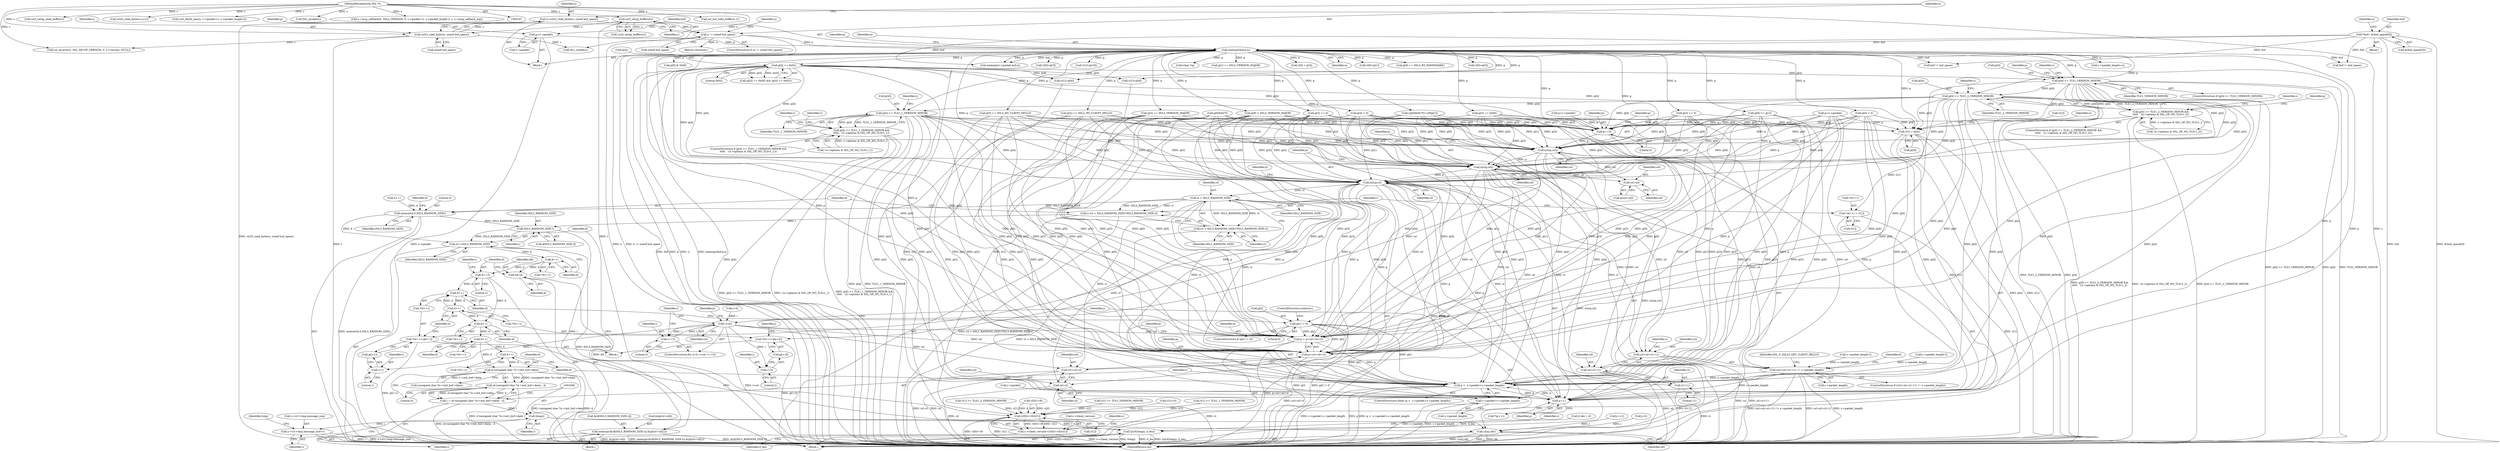 digraph "0_openssl_392fa7a952e97d82eac6958c81ed1e256e6b8ca5@array" {
"1000300" [label="(Call,p[4] >= TLS1_2_VERSION_MINOR)"];
"1000292" [label="(Call,p[4] >= TLS1_VERSION_MINOR)"];
"1000215" [label="(Call,memcpy(buf,p,n))"];
"1000152" [label="(Call,*buf= &(buf_space[0]))"];
"1000210" [label="(Call,p=s->packet)"];
"1000204" [label="(Call,n != sizeof buf_space)"];
"1000197" [label="(Call,n=ssl23_read_bytes(s, sizeof buf_space))"];
"1000199" [label="(Call,ssl23_read_bytes(s, sizeof buf_space))"];
"1000194" [label="(Call,ssl3_setup_buffers(s))"];
"1000148" [label="(MethodParameterIn,SSL *s)"];
"1000239" [label="(Call,p[4] == 0x02)"];
"1000299" [label="(Call,p[4] >= TLS1_2_VERSION_MINOR &&\n\t\t\t\t\t   !(s->options & SSL_OP_NO_TLSv1_2))"];
"1000325" [label="(Call,p[4] >= TLS1_1_VERSION_MINOR)"];
"1000324" [label="(Call,p[4] >= TLS1_1_VERSION_MINOR &&\n\t\t\t\t\t   !(s->options & SSL_OP_NO_TLSv1_1))"];
"1000758" [label="(Call,v[1] = p[4])"];
"1000904" [label="(Call,*(d++) = v[1])"];
"1001218" [label="(Call,(v[0]<<8)|v[1])"];
"1001214" [label="(Call,s->client_version=(v[0]<<8)|v[1])"];
"1000850" [label="(Call,p+=5)"];
"1000853" [label="(Call,n2s(p,csl))"];
"1000856" [label="(Call,n2s(p,sil))"];
"1000859" [label="(Call,n2s(p,cl))"];
"1000872" [label="(Call,(csl+sil+cl+11) != s->packet_length)"];
"1001016" [label="(Call,p <  s->packet+s->packet_length)"];
"1001031" [label="(Call,p++)"];
"1001018" [label="(Call,s->packet+s->packet_length)"];
"1000873" [label="(Call,csl+sil+cl+11)"];
"1000875" [label="(Call,sil+cl+11)"];
"1000877" [label="(Call,cl+11)"];
"1000914" [label="(Call,cl > SSL3_RANDOM_SIZE)"];
"1000911" [label="(Call,i=(cl > SSL3_RANDOM_SIZE)?SSL3_RANDOM_SIZE:cl)"];
"1000927" [label="(Call,SSL3_RANDOM_SIZE-i)"];
"1000923" [label="(Call,memcpy(&(d[SSL3_RANDOM_SIZE-i]),&(p[csl+sil]),i))"];
"1000937" [label="(Call,d+=SSL3_RANDOM_SIZE)"];
"1000942" [label="(Call,d++)"];
"1000948" [label="(Call,dd=d)"];
"1000993" [label="(Call,s2n(j,dd))"];
"1000951" [label="(Call,d+=2)"];
"1000974" [label="(Call,d++)"];
"1000983" [label="(Call,d++)"];
"1000998" [label="(Call,d++)"];
"1001003" [label="(Call,d++)"];
"1001028" [label="(Call,d++)"];
"1001036" [label="(Call,d-(unsigned char *)s->init_buf->data)"];
"1001035" [label="(Call,(d-(unsigned char *)s->init_buf->data) - 4)"];
"1001033" [label="(Call,i = (d-(unsigned char *)s->init_buf->data) - 4)"];
"1001047" [label="(Call,(long)i)"];
"1001046" [label="(Call,l2n3((long)i, d_len))"];
"1001069" [label="(Call,s->s3->tmp.message_size=i)"];
"1000913" [label="(Call,(cl > SSL3_RANDOM_SIZE)?SSL3_RANDOM_SIZE:cl)"];
"1000919" [label="(Call,memset(d,0,SSL3_RANDOM_SIZE))"];
"1001006" [label="(Call,p = p+csl+sil+cl)"];
"1001008" [label="(Call,p+csl+sil+cl)"];
"1001010" [label="(Call,csl+sil+cl)"];
"1001012" [label="(Call,sil+cl)"];
"1000966" [label="(Call,p[i] != 0)"];
"1000972" [label="(Call,*(d++)=p[i+1])"];
"1000981" [label="(Call,*(d++)=p[i+2])"];
"1000933" [label="(Call,csl+sil)"];
"1000958" [label="(Call,i<csl)"];
"1000961" [label="(Call,i+=3)"];
"1000978" [label="(Call,i+1)"];
"1000987" [label="(Call,i+2)"];
"1000875" [label="(Call,sil+cl+11)"];
"1000954" [label="(ControlStructure,for (i=0; i<csl; i+=3))"];
"1000759" [label="(Call,v[1])"];
"1000960" [label="(Identifier,csl)"];
"1001037" [label="(Identifier,d)"];
"1000984" [label="(Identifier,d)"];
"1000917" [label="(Identifier,SSL3_RANDOM_SIZE)"];
"1000956" [label="(Identifier,i)"];
"1000981" [label="(Call,*(d++)=p[i+2])"];
"1001131" [label="(Call,s->packet_length=n)"];
"1000979" [label="(Identifier,i)"];
"1000908" [label="(Call,v[1])"];
"1000982" [label="(Call,*(d++))"];
"1000968" [label="(Identifier,p)"];
"1000912" [label="(Identifier,i)"];
"1000966" [label="(Call,p[i] != 0)"];
"1001009" [label="(Identifier,p)"];
"1001004" [label="(Identifier,d)"];
"1000492" [label="(Call,p[9] > SSL3_VERSION_MAJOR)"];
"1001215" [label="(Call,s->client_version)"];
"1001010" [label="(Call,csl+sil+cl)"];
"1000942" [label="(Call,d++)"];
"1000298" [label="(ControlStructure,if (p[4] >= TLS1_2_VERSION_MINOR &&\n\t\t\t\t\t   !(s->options & SSL_OP_NO_TLSv1_2)))"];
"1000880" [label="(Call,s->packet_length)"];
"1001018" [label="(Call,s->packet+s->packet_length)"];
"1000985" [label="(Call,p[i+2])"];
"1001028" [label="(Call,d++)"];
"1001080" [label="(Identifier,type)"];
"1000481" [label="(Call,p[4] < 6)"];
"1000767" [label="(Call,((p[0]&0x7f)<<8)|p[1])"];
"1000212" [label="(Call,s->packet)"];
"1000296" [label="(Identifier,TLS1_VERSION_MINOR)"];
"1000904" [label="(Call,*(d++) = v[1])"];
"1000326" [label="(Call,p[4])"];
"1000766" [label="(Identifier,n)"];
"1000201" [label="(Call,sizeof buf_space)"];
"1000919" [label="(Call,memset(d,0,SSL3_RANDOM_SIZE))"];
"1000964" [label="(Block,)"];
"1000885" [label="(Identifier,SSL_F_SSL23_GET_CLIENT_HELLO)"];
"1001016" [label="(Call,p <  s->packet+s->packet_length)"];
"1000855" [label="(Identifier,csl)"];
"1000921" [label="(Literal,0)"];
"1000845" [label="(Call,p=s->packet)"];
"1000937" [label="(Call,d+=SSL3_RANDOM_SIZE)"];
"1000970" [label="(Literal,0)"];
"1000300" [label="(Call,p[4] >= TLS1_2_VERSION_MINOR)"];
"1000182" [label="(Block,)"];
"1000221" [label="(Call,p[0] & 0x80)"];
"1000746" [label="(Call,p=s->packet)"];
"1000930" [label="(Call,&(p[csl+sil]))"];
"1001003" [label="(Call,d++)"];
"1000209" [label="(Identifier,n)"];
"1001070" [label="(Call,s->s3->tmp.message_size)"];
"1001014" [label="(Identifier,cl)"];
"1000195" [label="(Identifier,s)"];
"1000206" [label="(Call,sizeof buf_space)"];
"1000858" [label="(Identifier,sil)"];
"1000913" [label="(Call,(cl > SSL3_RANDOM_SIZE)?SSL3_RANDOM_SIZE:cl)"];
"1000226" [label="(Call,p[2] == SSL2_MT_CLIENT_HELLO)"];
"1000208" [label="(Return,return(n);)"];
"1001218" [label="(Call,(v[0]<<8)|v[1])"];
"1000994" [label="(Identifier,j)"];
"1000198" [label="(Identifier,n)"];
"1001117" [label="(Call,ssl_init_wbio_buffer(s,1))"];
"1000252" [label="(Call,v[1]=p[4])"];
"1001055" [label="(Identifier,s)"];
"1001015" [label="(ControlStructure,while (p <  s->packet+s->packet_length))"];
"1000980" [label="(Literal,1)"];
"1001031" [label="(Call,p++)"];
"1001011" [label="(Identifier,csl)"];
"1000974" [label="(Call,d++)"];
"1000922" [label="(Identifier,SSL3_RANDOM_SIZE)"];
"1000330" [label="(Call,!(s->options & SSL_OP_NO_TLSv1_1))"];
"1000291" [label="(ControlStructure,if (p[4] >= TLS1_VERSION_MINOR))"];
"1000148" [label="(MethodParameterIn,SSL *s)"];
"1000952" [label="(Identifier,d)"];
"1000853" [label="(Call,n2s(p,csl))"];
"1000271" [label="(Call,p[3] == SSL3_VERSION_MAJOR)"];
"1000203" [label="(ControlStructure,if (n != sizeof buf_space))"];
"1000925" [label="(Call,d[SSL3_RANDOM_SIZE-i])"];
"1000877" [label="(Call,cl+11)"];
"1000927" [label="(Call,SSL3_RANDOM_SIZE-i)"];
"1000223" [label="(Identifier,p)"];
"1000863" [label="(Identifier,d)"];
"1000948" [label="(Call,dd=d)"];
"1001019" [label="(Call,s->packet)"];
"1000851" [label="(Identifier,p)"];
"1001036" [label="(Call,d-(unsigned char *)s->init_buf->data)"];
"1000215" [label="(Call,memcpy(buf,p,n))"];
"1001077" [label="(Identifier,i)"];
"1000325" [label="(Call,p[4] >= TLS1_1_VERSION_MINOR)"];
"1000978" [label="(Call,i+1)"];
"1001165" [label="(Call,memcpy(s->packet,buf,n))"];
"1000243" [label="(Literal,0x02)"];
"1000323" [label="(ControlStructure,if (p[4] >= TLS1_1_VERSION_MINOR &&\n\t\t\t\t\t   !(s->options & SSL_OP_NO_TLSv1_1)))"];
"1001027" [label="(Call,*(d++))"];
"1000990" [label="(Call,j+=2)"];
"1001032" [label="(Identifier,p)"];
"1000876" [label="(Identifier,sil)"];
"1000758" [label="(Call,v[1] = p[4])"];
"1000511" [label="(Call,v[1] >= TLS1_VERSION_MINOR)"];
"1000153" [label="(Identifier,buf)"];
"1000915" [label="(Identifier,cl)"];
"1000941" [label="(Call,*(d++))"];
"1000955" [label="(Call,i=0)"];
"1000920" [label="(Identifier,d)"];
"1000149" [label="(Block,)"];
"1000999" [label="(Identifier,d)"];
"1001033" [label="(Call,i = (d-(unsigned char *)s->init_buf->data) - 4)"];
"1000742" [label="(Block,)"];
"1000951" [label="(Call,d+=2)"];
"1000998" [label="(Call,d++)"];
"1000929" [label="(Identifier,i)"];
"1000245" [label="(Call,v[0]=p[3])"];
"1001035" [label="(Call,(d-(unsigned char *)s->init_buf->data) - 4)"];
"1001047" [label="(Call,(long)i)"];
"1001214" [label="(Call,s->client_version=(v[0]<<8)|v[1])"];
"1000293" [label="(Call,p[4])"];
"1000989" [label="(Literal,2)"];
"1001049" [label="(Identifier,i)"];
"1000476" [label="(Call,p[3] == 0)"];
"1000911" [label="(Call,i=(cl > SSL3_RANDOM_SIZE)?SSL3_RANDOM_SIZE:cl)"];
"1000971" [label="(ControlStructure,continue;)"];
"1000928" [label="(Identifier,SSL3_RANDOM_SIZE)"];
"1000945" [label="(Call,j=0)"];
"1001050" [label="(Identifier,d_len)"];
"1000949" [label="(Identifier,dd)"];
"1000953" [label="(Literal,2)"];
"1000836" [label="(Call,s->packet_length-2)"];
"1001022" [label="(Call,s->packet_length)"];
"1000503" [label="(Call,v[1]=p[10])"];
"1001013" [label="(Identifier,sil)"];
"1000891" [label="(Identifier,d)"];
"1000194" [label="(Call,ssl3_setup_buffers(s))"];
"1000333" [label="(Identifier,s)"];
"1000997" [label="(Call,*(d++))"];
"1000983" [label="(Call,d++)"];
"1001030" [label="(Call,*(p++))"];
"1000987" [label="(Call,i+2)"];
"1000962" [label="(Identifier,i)"];
"1000459" [label="(Call,p[9] >= p[1])"];
"1001229" [label="(Identifier,s)"];
"1000991" [label="(Identifier,j)"];
"1001265" [label="(Call,buf != buf_space)"];
"1001148" [label="(Call,ssl3_setup_read_buffer(s))"];
"1001273" [label="(MethodReturn,int)"];
"1000939" [label="(Identifier,SSL3_RANDOM_SIZE)"];
"1000187" [label="(Call,v[1]=0)"];
"1000935" [label="(Identifier,sil)"];
"1000950" [label="(Identifier,d)"];
"1001017" [label="(Identifier,p)"];
"1000938" [label="(Identifier,d)"];
"1001046" [label="(Call,l2n3((long)i, d_len))"];
"1000972" [label="(Call,*(d++)=p[i+1])"];
"1000800" [label="(Call,ssl23_read_bytes(s,n+2))"];
"1000976" [label="(Call,p[i+1])"];
"1000995" [label="(Identifier,dd)"];
"1000637" [label="(Call,(char *)p)"];
"1000152" [label="(Call,*buf= &(buf_space[0]))"];
"1000204" [label="(Call,n != sizeof buf_space)"];
"1000963" [label="(Literal,3)"];
"1000723" [label="(Call,ssl_security(s, SSL_SECOP_VERSION, 0, s->version, NULL))"];
"1000210" [label="(Call,p=s->packet)"];
"1000352" [label="(Identifier,s)"];
"1000918" [label="(Identifier,cl)"];
"1001255" [label="(Call,buf != buf_space)"];
"1000436" [label="(Call,p[1] == SSL3_VERSION_MAJOR)"];
"1000988" [label="(Identifier,i)"];
"1001029" [label="(Identifier,d)"];
"1000860" [label="(Identifier,p)"];
"1000542" [label="(Call,v[1] >= TLS1_1_VERSION_MINOR)"];
"1000199" [label="(Call,ssl23_read_bytes(s, sizeof buf_space))"];
"1000449" [label="(Call,p[3] == 0)"];
"1000818" [label="(Call,s->packet_length-2)"];
"1000872" [label="(Call,(csl+sil+cl+11) != s->packet_length)"];
"1000850" [label="(Call,p+=5)"];
"1000234" [label="(Call,p[3] == 0x00)"];
"1001006" [label="(Call,p = p+csl+sil+cl)"];
"1000701" [label="(Call,tls1_suiteb(s))"];
"1000292" [label="(Call,p[4] >= TLS1_VERSION_MINOR)"];
"1000751" [label="(Call,v[0] = p[3])"];
"1000959" [label="(Identifier,i)"];
"1000811" [label="(Call,ssl3_finish_mac(s, s->packet+2, s->packet_length-2))"];
"1000762" [label="(Call,p[4])"];
"1001034" [label="(Identifier,i)"];
"1000205" [label="(Identifier,n)"];
"1000519" [label="(Call,v[1] >= TLS1_2_VERSION_MINOR)"];
"1000906" [label="(Call,d++)"];
"1000965" [label="(ControlStructure,if (p[i] != 0))"];
"1001261" [label="(Call,SSL_accept(s))"];
"1000827" [label="(Call,s->msg_callback(0, SSL2_VERSION, 0, s->packet+2, s->packet_length-2, s, s->msg_callback_arg))"];
"1001224" [label="(Call,v[1])"];
"1000857" [label="(Identifier,p)"];
"1000284" [label="(Call,v[1]=p[4])"];
"1000324" [label="(Call,p[4] >= TLS1_1_VERSION_MINOR &&\n\t\t\t\t\t   !(s->options & SSL_OP_NO_TLSv1_1))"];
"1000967" [label="(Call,p[i])"];
"1000881" [label="(Identifier,s)"];
"1001007" [label="(Identifier,p)"];
"1000854" [label="(Identifier,p)"];
"1000914" [label="(Call,cl > SSL3_RANDOM_SIZE)"];
"1000218" [label="(Identifier,n)"];
"1000467" [label="(Call,v[0]=p[1])"];
"1000430" [label="(Call,p[0] == SSL3_RT_HANDSHAKE)"];
"1000154" [label="(Call,&(buf_space[0]))"];
"1000339" [label="(Identifier,s)"];
"1000905" [label="(Call,*(d++))"];
"1000975" [label="(Identifier,d)"];
"1000233" [label="(Call,(p[3] == 0x00) && (p[4] == 0x02))"];
"1000893" [label="(Call,d_len = d)"];
"1000961" [label="(Call,i+=3)"];
"1000916" [label="(Identifier,SSL3_RANDOM_SIZE)"];
"1001008" [label="(Call,p+csl+sil+cl)"];
"1000856" [label="(Call,n2s(p,sil))"];
"1000216" [label="(Identifier,buf)"];
"1000442" [label="(Call,p[5] == SSL3_MT_CLIENT_HELLO)"];
"1000936" [label="(Identifier,i)"];
"1000943" [label="(Identifier,d)"];
"1001219" [label="(Call,v[0]<<8)"];
"1000861" [label="(Identifier,cl)"];
"1000926" [label="(Identifier,d)"];
"1000240" [label="(Call,p[4])"];
"1000302" [label="(Identifier,p)"];
"1000305" [label="(Call,!(s->options & SSL_OP_NO_TLSv1_2))"];
"1000217" [label="(Identifier,p)"];
"1000973" [label="(Call,*(d++))"];
"1000168" [label="(Identifier,n)"];
"1000933" [label="(Call,csl+sil)"];
"1000304" [label="(Identifier,TLS1_2_VERSION_MINOR)"];
"1001002" [label="(Call,*(d++))"];
"1000873" [label="(Call,csl+sil+cl+11)"];
"1000879" [label="(Literal,11)"];
"1000993" [label="(Call,s2n(j,dd))"];
"1000931" [label="(Call,p[csl+sil])"];
"1001045" [label="(Literal,4)"];
"1000874" [label="(Identifier,csl)"];
"1000924" [label="(Call,&(d[SSL3_RANDOM_SIZE-i]))"];
"1001095" [label="(Block,)"];
"1000852" [label="(Literal,5)"];
"1000197" [label="(Call,n=ssl23_read_bytes(s, sizeof buf_space))"];
"1001038" [label="(Call,(unsigned char *)s->init_buf->data)"];
"1000402" [label="(Identifier,s)"];
"1000769" [label="(Call,p[0]&0x7f)"];
"1001069" [label="(Call,s->s3->tmp.message_size=i)"];
"1000958" [label="(Call,i<csl)"];
"1000299" [label="(Call,p[4] >= TLS1_2_VERSION_MINOR &&\n\t\t\t\t\t   !(s->options & SSL_OP_NO_TLSv1_2))"];
"1000329" [label="(Identifier,TLS1_1_VERSION_MINOR)"];
"1000871" [label="(ControlStructure,if ((csl+sil+cl+11) != s->packet_length))"];
"1000277" [label="(Call,v[0]=p[3])"];
"1000454" [label="(Call,p[4] < 5)"];
"1000200" [label="(Identifier,s)"];
"1000923" [label="(Call,memcpy(&(d[SSL3_RANDOM_SIZE-i]),&(p[csl+sil]),i))"];
"1000301" [label="(Call,p[4])"];
"1000878" [label="(Identifier,cl)"];
"1000239" [label="(Call,p[4] == 0x02)"];
"1000934" [label="(Identifier,csl)"];
"1000314" [label="(Identifier,s)"];
"1000859" [label="(Call,n2s(p,cl))"];
"1000211" [label="(Identifier,p)"];
"1001012" [label="(Call,sil+cl)"];
"1000193" [label="(Call,!ssl3_setup_buffers(s))"];
"1000308" [label="(Identifier,s)"];
"1000327" [label="(Identifier,p)"];
"1000300" -> "1000299"  [label="AST: "];
"1000300" -> "1000304"  [label="CFG: "];
"1000301" -> "1000300"  [label="AST: "];
"1000304" -> "1000300"  [label="AST: "];
"1000308" -> "1000300"  [label="CFG: "];
"1000299" -> "1000300"  [label="CFG: "];
"1000300" -> "1001273"  [label="DDG: TLS1_2_VERSION_MINOR"];
"1000300" -> "1001273"  [label="DDG: p[4]"];
"1000300" -> "1000299"  [label="DDG: p[4]"];
"1000300" -> "1000299"  [label="DDG: TLS1_2_VERSION_MINOR"];
"1000292" -> "1000300"  [label="DDG: p[4]"];
"1000215" -> "1000300"  [label="DDG: p"];
"1000300" -> "1000325"  [label="DDG: p[4]"];
"1000300" -> "1000758"  [label="DDG: p[4]"];
"1000300" -> "1000850"  [label="DDG: p[4]"];
"1000300" -> "1000853"  [label="DDG: p[4]"];
"1000300" -> "1000856"  [label="DDG: p[4]"];
"1000300" -> "1000859"  [label="DDG: p[4]"];
"1000300" -> "1001006"  [label="DDG: p[4]"];
"1000300" -> "1001008"  [label="DDG: p[4]"];
"1000300" -> "1001016"  [label="DDG: p[4]"];
"1000300" -> "1001031"  [label="DDG: p[4]"];
"1000292" -> "1000291"  [label="AST: "];
"1000292" -> "1000296"  [label="CFG: "];
"1000293" -> "1000292"  [label="AST: "];
"1000296" -> "1000292"  [label="AST: "];
"1000302" -> "1000292"  [label="CFG: "];
"1000402" -> "1000292"  [label="CFG: "];
"1000292" -> "1001273"  [label="DDG: p[4] >= TLS1_VERSION_MINOR"];
"1000292" -> "1001273"  [label="DDG: p[4]"];
"1000292" -> "1001273"  [label="DDG: TLS1_VERSION_MINOR"];
"1000215" -> "1000292"  [label="DDG: p"];
"1000239" -> "1000292"  [label="DDG: p[4]"];
"1000292" -> "1000758"  [label="DDG: p[4]"];
"1000292" -> "1000850"  [label="DDG: p[4]"];
"1000292" -> "1000853"  [label="DDG: p[4]"];
"1000292" -> "1000856"  [label="DDG: p[4]"];
"1000292" -> "1000859"  [label="DDG: p[4]"];
"1000292" -> "1001006"  [label="DDG: p[4]"];
"1000292" -> "1001008"  [label="DDG: p[4]"];
"1000292" -> "1001016"  [label="DDG: p[4]"];
"1000292" -> "1001031"  [label="DDG: p[4]"];
"1000215" -> "1000182"  [label="AST: "];
"1000215" -> "1000218"  [label="CFG: "];
"1000216" -> "1000215"  [label="AST: "];
"1000217" -> "1000215"  [label="AST: "];
"1000218" -> "1000215"  [label="AST: "];
"1000223" -> "1000215"  [label="CFG: "];
"1000215" -> "1001273"  [label="DDG: buf"];
"1000215" -> "1001273"  [label="DDG: p"];
"1000215" -> "1001273"  [label="DDG: n"];
"1000215" -> "1001273"  [label="DDG: memcpy(buf,p,n)"];
"1000152" -> "1000215"  [label="DDG: buf"];
"1000210" -> "1000215"  [label="DDG: p"];
"1000204" -> "1000215"  [label="DDG: n"];
"1000215" -> "1000221"  [label="DDG: p"];
"1000215" -> "1000226"  [label="DDG: p"];
"1000215" -> "1000234"  [label="DDG: p"];
"1000215" -> "1000239"  [label="DDG: p"];
"1000215" -> "1000245"  [label="DDG: p"];
"1000215" -> "1000252"  [label="DDG: p"];
"1000215" -> "1000271"  [label="DDG: p"];
"1000215" -> "1000277"  [label="DDG: p"];
"1000215" -> "1000284"  [label="DDG: p"];
"1000215" -> "1000325"  [label="DDG: p"];
"1000215" -> "1000430"  [label="DDG: p"];
"1000215" -> "1000436"  [label="DDG: p"];
"1000215" -> "1000442"  [label="DDG: p"];
"1000215" -> "1000449"  [label="DDG: p"];
"1000215" -> "1000454"  [label="DDG: p"];
"1000215" -> "1000459"  [label="DDG: p"];
"1000215" -> "1000467"  [label="DDG: p"];
"1000215" -> "1000476"  [label="DDG: p"];
"1000215" -> "1000481"  [label="DDG: p"];
"1000215" -> "1000492"  [label="DDG: p"];
"1000215" -> "1000503"  [label="DDG: p"];
"1000215" -> "1000637"  [label="DDG: p"];
"1000215" -> "1000751"  [label="DDG: p"];
"1000215" -> "1000758"  [label="DDG: p"];
"1000215" -> "1000767"  [label="DDG: p"];
"1000215" -> "1000850"  [label="DDG: p"];
"1000215" -> "1000853"  [label="DDG: p"];
"1000215" -> "1000856"  [label="DDG: p"];
"1000215" -> "1000859"  [label="DDG: p"];
"1000215" -> "1001006"  [label="DDG: p"];
"1000215" -> "1001008"  [label="DDG: p"];
"1000215" -> "1001016"  [label="DDG: p"];
"1000215" -> "1001031"  [label="DDG: p"];
"1000215" -> "1001131"  [label="DDG: n"];
"1000215" -> "1001165"  [label="DDG: buf"];
"1000215" -> "1001165"  [label="DDG: n"];
"1000215" -> "1001255"  [label="DDG: buf"];
"1000215" -> "1001265"  [label="DDG: buf"];
"1000152" -> "1000149"  [label="AST: "];
"1000152" -> "1000154"  [label="CFG: "];
"1000153" -> "1000152"  [label="AST: "];
"1000154" -> "1000152"  [label="AST: "];
"1000168" -> "1000152"  [label="CFG: "];
"1000152" -> "1001273"  [label="DDG: buf"];
"1000152" -> "1001273"  [label="DDG: &(buf_space[0])"];
"1000152" -> "1001165"  [label="DDG: buf"];
"1000152" -> "1001255"  [label="DDG: buf"];
"1000152" -> "1001265"  [label="DDG: buf"];
"1000210" -> "1000182"  [label="AST: "];
"1000210" -> "1000212"  [label="CFG: "];
"1000211" -> "1000210"  [label="AST: "];
"1000212" -> "1000210"  [label="AST: "];
"1000216" -> "1000210"  [label="CFG: "];
"1000210" -> "1001273"  [label="DDG: s->packet"];
"1000204" -> "1000203"  [label="AST: "];
"1000204" -> "1000206"  [label="CFG: "];
"1000205" -> "1000204"  [label="AST: "];
"1000206" -> "1000204"  [label="AST: "];
"1000209" -> "1000204"  [label="CFG: "];
"1000211" -> "1000204"  [label="CFG: "];
"1000204" -> "1001273"  [label="DDG: n"];
"1000204" -> "1001273"  [label="DDG: n != sizeof buf_space"];
"1000197" -> "1000204"  [label="DDG: n"];
"1000204" -> "1000208"  [label="DDG: n"];
"1000197" -> "1000182"  [label="AST: "];
"1000197" -> "1000199"  [label="CFG: "];
"1000198" -> "1000197"  [label="AST: "];
"1000199" -> "1000197"  [label="AST: "];
"1000205" -> "1000197"  [label="CFG: "];
"1000197" -> "1001273"  [label="DDG: ssl23_read_bytes(s, sizeof buf_space)"];
"1000199" -> "1000197"  [label="DDG: s"];
"1000199" -> "1000201"  [label="CFG: "];
"1000200" -> "1000199"  [label="AST: "];
"1000201" -> "1000199"  [label="AST: "];
"1000199" -> "1001273"  [label="DDG: s"];
"1000194" -> "1000199"  [label="DDG: s"];
"1000148" -> "1000199"  [label="DDG: s"];
"1000199" -> "1000701"  [label="DDG: s"];
"1000199" -> "1000723"  [label="DDG: s"];
"1000194" -> "1000193"  [label="AST: "];
"1000194" -> "1000195"  [label="CFG: "];
"1000195" -> "1000194"  [label="AST: "];
"1000193" -> "1000194"  [label="CFG: "];
"1000194" -> "1001273"  [label="DDG: s"];
"1000194" -> "1000193"  [label="DDG: s"];
"1000148" -> "1000194"  [label="DDG: s"];
"1000148" -> "1000147"  [label="AST: "];
"1000148" -> "1001273"  [label="DDG: s"];
"1000148" -> "1000701"  [label="DDG: s"];
"1000148" -> "1000723"  [label="DDG: s"];
"1000148" -> "1000800"  [label="DDG: s"];
"1000148" -> "1000811"  [label="DDG: s"];
"1000148" -> "1000827"  [label="DDG: s"];
"1000148" -> "1001117"  [label="DDG: s"];
"1000148" -> "1001148"  [label="DDG: s"];
"1000148" -> "1001261"  [label="DDG: s"];
"1000239" -> "1000233"  [label="AST: "];
"1000239" -> "1000243"  [label="CFG: "];
"1000240" -> "1000239"  [label="AST: "];
"1000243" -> "1000239"  [label="AST: "];
"1000233" -> "1000239"  [label="CFG: "];
"1000239" -> "1001273"  [label="DDG: p[4]"];
"1000239" -> "1000233"  [label="DDG: p[4]"];
"1000239" -> "1000233"  [label="DDG: 0x02"];
"1000239" -> "1000252"  [label="DDG: p[4]"];
"1000239" -> "1000284"  [label="DDG: p[4]"];
"1000239" -> "1000758"  [label="DDG: p[4]"];
"1000239" -> "1000850"  [label="DDG: p[4]"];
"1000239" -> "1000853"  [label="DDG: p[4]"];
"1000239" -> "1000856"  [label="DDG: p[4]"];
"1000239" -> "1000859"  [label="DDG: p[4]"];
"1000239" -> "1001006"  [label="DDG: p[4]"];
"1000239" -> "1001008"  [label="DDG: p[4]"];
"1000239" -> "1001016"  [label="DDG: p[4]"];
"1000239" -> "1001031"  [label="DDG: p[4]"];
"1000299" -> "1000298"  [label="AST: "];
"1000299" -> "1000305"  [label="CFG: "];
"1000305" -> "1000299"  [label="AST: "];
"1000314" -> "1000299"  [label="CFG: "];
"1000327" -> "1000299"  [label="CFG: "];
"1000299" -> "1001273"  [label="DDG: p[4] >= TLS1_2_VERSION_MINOR &&\n\t\t\t\t\t   !(s->options & SSL_OP_NO_TLSv1_2)"];
"1000299" -> "1001273"  [label="DDG: !(s->options & SSL_OP_NO_TLSv1_2)"];
"1000299" -> "1001273"  [label="DDG: p[4] >= TLS1_2_VERSION_MINOR"];
"1000305" -> "1000299"  [label="DDG: s->options & SSL_OP_NO_TLSv1_2"];
"1000325" -> "1000324"  [label="AST: "];
"1000325" -> "1000329"  [label="CFG: "];
"1000326" -> "1000325"  [label="AST: "];
"1000329" -> "1000325"  [label="AST: "];
"1000333" -> "1000325"  [label="CFG: "];
"1000324" -> "1000325"  [label="CFG: "];
"1000325" -> "1001273"  [label="DDG: p[4]"];
"1000325" -> "1001273"  [label="DDG: TLS1_1_VERSION_MINOR"];
"1000325" -> "1000324"  [label="DDG: p[4]"];
"1000325" -> "1000324"  [label="DDG: TLS1_1_VERSION_MINOR"];
"1000325" -> "1000758"  [label="DDG: p[4]"];
"1000325" -> "1000850"  [label="DDG: p[4]"];
"1000325" -> "1000853"  [label="DDG: p[4]"];
"1000325" -> "1000856"  [label="DDG: p[4]"];
"1000325" -> "1000859"  [label="DDG: p[4]"];
"1000325" -> "1001006"  [label="DDG: p[4]"];
"1000325" -> "1001008"  [label="DDG: p[4]"];
"1000325" -> "1001016"  [label="DDG: p[4]"];
"1000325" -> "1001031"  [label="DDG: p[4]"];
"1000324" -> "1000323"  [label="AST: "];
"1000324" -> "1000330"  [label="CFG: "];
"1000330" -> "1000324"  [label="AST: "];
"1000339" -> "1000324"  [label="CFG: "];
"1000352" -> "1000324"  [label="CFG: "];
"1000324" -> "1001273"  [label="DDG: !(s->options & SSL_OP_NO_TLSv1_1)"];
"1000324" -> "1001273"  [label="DDG: p[4] >= TLS1_1_VERSION_MINOR &&\n\t\t\t\t\t   !(s->options & SSL_OP_NO_TLSv1_1)"];
"1000324" -> "1001273"  [label="DDG: p[4] >= TLS1_1_VERSION_MINOR"];
"1000330" -> "1000324"  [label="DDG: s->options & SSL_OP_NO_TLSv1_1"];
"1000758" -> "1000742"  [label="AST: "];
"1000758" -> "1000762"  [label="CFG: "];
"1000759" -> "1000758"  [label="AST: "];
"1000762" -> "1000758"  [label="AST: "];
"1000766" -> "1000758"  [label="CFG: "];
"1000758" -> "1001273"  [label="DDG: p[4]"];
"1000758" -> "1001273"  [label="DDG: v[1]"];
"1000746" -> "1000758"  [label="DDG: p"];
"1000481" -> "1000758"  [label="DDG: p[4]"];
"1000454" -> "1000758"  [label="DDG: p[4]"];
"1000758" -> "1000904"  [label="DDG: v[1]"];
"1000758" -> "1001218"  [label="DDG: v[1]"];
"1000904" -> "1000742"  [label="AST: "];
"1000904" -> "1000908"  [label="CFG: "];
"1000905" -> "1000904"  [label="AST: "];
"1000908" -> "1000904"  [label="AST: "];
"1000912" -> "1000904"  [label="CFG: "];
"1000904" -> "1001273"  [label="DDG: v[1]"];
"1001218" -> "1001214"  [label="AST: "];
"1001218" -> "1001224"  [label="CFG: "];
"1001219" -> "1001218"  [label="AST: "];
"1001224" -> "1001218"  [label="AST: "];
"1001214" -> "1001218"  [label="CFG: "];
"1001218" -> "1001273"  [label="DDG: v[0]<<8"];
"1001218" -> "1001273"  [label="DDG: v[1]"];
"1001218" -> "1001214"  [label="DDG: v[0]<<8"];
"1001218" -> "1001214"  [label="DDG: v[1]"];
"1001219" -> "1001218"  [label="DDG: v[0]"];
"1001219" -> "1001218"  [label="DDG: 8"];
"1000187" -> "1001218"  [label="DDG: v[1]"];
"1000284" -> "1001218"  [label="DDG: v[1]"];
"1000519" -> "1001218"  [label="DDG: v[1]"];
"1000252" -> "1001218"  [label="DDG: v[1]"];
"1000542" -> "1001218"  [label="DDG: v[1]"];
"1000511" -> "1001218"  [label="DDG: v[1]"];
"1001214" -> "1001095"  [label="AST: "];
"1001215" -> "1001214"  [label="AST: "];
"1001229" -> "1001214"  [label="CFG: "];
"1001214" -> "1001273"  [label="DDG: s->client_version"];
"1001214" -> "1001273"  [label="DDG: (v[0]<<8)|v[1]"];
"1000850" -> "1000742"  [label="AST: "];
"1000850" -> "1000852"  [label="CFG: "];
"1000851" -> "1000850"  [label="AST: "];
"1000852" -> "1000850"  [label="AST: "];
"1000854" -> "1000850"  [label="CFG: "];
"1000459" -> "1000850"  [label="DDG: p[9]"];
"1000226" -> "1000850"  [label="DDG: p[2]"];
"1000442" -> "1000850"  [label="DDG: p[5]"];
"1000492" -> "1000850"  [label="DDG: p[9]"];
"1000769" -> "1000850"  [label="DDG: p[0]"];
"1000845" -> "1000850"  [label="DDG: p"];
"1000767" -> "1000850"  [label="DDG: p[1]"];
"1000746" -> "1000850"  [label="DDG: p"];
"1000481" -> "1000850"  [label="DDG: p[4]"];
"1000454" -> "1000850"  [label="DDG: p[4]"];
"1000449" -> "1000850"  [label="DDG: p[3]"];
"1000476" -> "1000850"  [label="DDG: p[3]"];
"1000271" -> "1000850"  [label="DDG: p[3]"];
"1000234" -> "1000850"  [label="DDG: p[3]"];
"1000850" -> "1000853"  [label="DDG: p"];
"1000853" -> "1000742"  [label="AST: "];
"1000853" -> "1000855"  [label="CFG: "];
"1000854" -> "1000853"  [label="AST: "];
"1000855" -> "1000853"  [label="AST: "];
"1000857" -> "1000853"  [label="CFG: "];
"1000853" -> "1001273"  [label="DDG: n2s(p,csl)"];
"1000459" -> "1000853"  [label="DDG: p[9]"];
"1000226" -> "1000853"  [label="DDG: p[2]"];
"1000442" -> "1000853"  [label="DDG: p[5]"];
"1000492" -> "1000853"  [label="DDG: p[9]"];
"1000769" -> "1000853"  [label="DDG: p[0]"];
"1000767" -> "1000853"  [label="DDG: p[1]"];
"1000746" -> "1000853"  [label="DDG: p"];
"1000481" -> "1000853"  [label="DDG: p[4]"];
"1000454" -> "1000853"  [label="DDG: p[4]"];
"1000449" -> "1000853"  [label="DDG: p[3]"];
"1000476" -> "1000853"  [label="DDG: p[3]"];
"1000271" -> "1000853"  [label="DDG: p[3]"];
"1000234" -> "1000853"  [label="DDG: p[3]"];
"1000853" -> "1000856"  [label="DDG: p"];
"1000853" -> "1000872"  [label="DDG: csl"];
"1000853" -> "1000873"  [label="DDG: csl"];
"1000853" -> "1000933"  [label="DDG: csl"];
"1000853" -> "1000958"  [label="DDG: csl"];
"1000856" -> "1000742"  [label="AST: "];
"1000856" -> "1000858"  [label="CFG: "];
"1000857" -> "1000856"  [label="AST: "];
"1000858" -> "1000856"  [label="AST: "];
"1000860" -> "1000856"  [label="CFG: "];
"1000856" -> "1001273"  [label="DDG: n2s(p,sil)"];
"1000459" -> "1000856"  [label="DDG: p[9]"];
"1000226" -> "1000856"  [label="DDG: p[2]"];
"1000442" -> "1000856"  [label="DDG: p[5]"];
"1000492" -> "1000856"  [label="DDG: p[9]"];
"1000769" -> "1000856"  [label="DDG: p[0]"];
"1000767" -> "1000856"  [label="DDG: p[1]"];
"1000746" -> "1000856"  [label="DDG: p"];
"1000481" -> "1000856"  [label="DDG: p[4]"];
"1000454" -> "1000856"  [label="DDG: p[4]"];
"1000449" -> "1000856"  [label="DDG: p[3]"];
"1000476" -> "1000856"  [label="DDG: p[3]"];
"1000271" -> "1000856"  [label="DDG: p[3]"];
"1000234" -> "1000856"  [label="DDG: p[3]"];
"1000856" -> "1000859"  [label="DDG: p"];
"1000856" -> "1000872"  [label="DDG: sil"];
"1000856" -> "1000873"  [label="DDG: sil"];
"1000856" -> "1000875"  [label="DDG: sil"];
"1000856" -> "1000933"  [label="DDG: sil"];
"1000856" -> "1001006"  [label="DDG: sil"];
"1000856" -> "1001008"  [label="DDG: sil"];
"1000856" -> "1001010"  [label="DDG: sil"];
"1000856" -> "1001012"  [label="DDG: sil"];
"1000859" -> "1000742"  [label="AST: "];
"1000859" -> "1000861"  [label="CFG: "];
"1000860" -> "1000859"  [label="AST: "];
"1000861" -> "1000859"  [label="AST: "];
"1000863" -> "1000859"  [label="CFG: "];
"1000859" -> "1001273"  [label="DDG: n2s(p,cl)"];
"1000859" -> "1001273"  [label="DDG: p"];
"1000459" -> "1000859"  [label="DDG: p[9]"];
"1000442" -> "1000859"  [label="DDG: p[5]"];
"1000492" -> "1000859"  [label="DDG: p[9]"];
"1000769" -> "1000859"  [label="DDG: p[0]"];
"1000767" -> "1000859"  [label="DDG: p[1]"];
"1000226" -> "1000859"  [label="DDG: p[2]"];
"1000746" -> "1000859"  [label="DDG: p"];
"1000481" -> "1000859"  [label="DDG: p[4]"];
"1000454" -> "1000859"  [label="DDG: p[4]"];
"1000449" -> "1000859"  [label="DDG: p[3]"];
"1000476" -> "1000859"  [label="DDG: p[3]"];
"1000271" -> "1000859"  [label="DDG: p[3]"];
"1000234" -> "1000859"  [label="DDG: p[3]"];
"1000859" -> "1000872"  [label="DDG: cl"];
"1000859" -> "1000873"  [label="DDG: cl"];
"1000859" -> "1000875"  [label="DDG: cl"];
"1000859" -> "1000877"  [label="DDG: cl"];
"1000859" -> "1000914"  [label="DDG: cl"];
"1000859" -> "1000966"  [label="DDG: p"];
"1000859" -> "1000972"  [label="DDG: p"];
"1000859" -> "1000981"  [label="DDG: p"];
"1000859" -> "1001006"  [label="DDG: p"];
"1000859" -> "1001008"  [label="DDG: p"];
"1000859" -> "1001016"  [label="DDG: p"];
"1000859" -> "1001031"  [label="DDG: p"];
"1000872" -> "1000871"  [label="AST: "];
"1000872" -> "1000880"  [label="CFG: "];
"1000873" -> "1000872"  [label="AST: "];
"1000880" -> "1000872"  [label="AST: "];
"1000885" -> "1000872"  [label="CFG: "];
"1000891" -> "1000872"  [label="CFG: "];
"1000872" -> "1001273"  [label="DDG: (csl+sil+cl+11) != s->packet_length"];
"1000872" -> "1001273"  [label="DDG: csl+sil+cl+11"];
"1000872" -> "1001273"  [label="DDG: s->packet_length"];
"1000818" -> "1000872"  [label="DDG: s->packet_length"];
"1000836" -> "1000872"  [label="DDG: s->packet_length"];
"1000872" -> "1001016"  [label="DDG: s->packet_length"];
"1000872" -> "1001018"  [label="DDG: s->packet_length"];
"1001016" -> "1001015"  [label="AST: "];
"1001016" -> "1001018"  [label="CFG: "];
"1001017" -> "1001016"  [label="AST: "];
"1001018" -> "1001016"  [label="AST: "];
"1001029" -> "1001016"  [label="CFG: "];
"1001034" -> "1001016"  [label="CFG: "];
"1001016" -> "1001273"  [label="DDG: p <  s->packet+s->packet_length"];
"1001016" -> "1001273"  [label="DDG: s->packet+s->packet_length"];
"1001016" -> "1001273"  [label="DDG: p"];
"1000459" -> "1001016"  [label="DDG: p[9]"];
"1000226" -> "1001016"  [label="DDG: p[2]"];
"1000442" -> "1001016"  [label="DDG: p[5]"];
"1001006" -> "1001016"  [label="DDG: p"];
"1000769" -> "1001016"  [label="DDG: p[0]"];
"1000767" -> "1001016"  [label="DDG: p[1]"];
"1000966" -> "1001016"  [label="DDG: p[i]"];
"1000492" -> "1001016"  [label="DDG: p[9]"];
"1001031" -> "1001016"  [label="DDG: p"];
"1000746" -> "1001016"  [label="DDG: p"];
"1000481" -> "1001016"  [label="DDG: p[4]"];
"1000454" -> "1001016"  [label="DDG: p[4]"];
"1000449" -> "1001016"  [label="DDG: p[3]"];
"1000476" -> "1001016"  [label="DDG: p[3]"];
"1000271" -> "1001016"  [label="DDG: p[3]"];
"1000234" -> "1001016"  [label="DDG: p[3]"];
"1001016" -> "1001031"  [label="DDG: p"];
"1001031" -> "1001030"  [label="AST: "];
"1001031" -> "1001032"  [label="CFG: "];
"1001032" -> "1001031"  [label="AST: "];
"1001030" -> "1001031"  [label="CFG: "];
"1000459" -> "1001031"  [label="DDG: p[9]"];
"1000226" -> "1001031"  [label="DDG: p[2]"];
"1000442" -> "1001031"  [label="DDG: p[5]"];
"1000769" -> "1001031"  [label="DDG: p[0]"];
"1000767" -> "1001031"  [label="DDG: p[1]"];
"1000966" -> "1001031"  [label="DDG: p[i]"];
"1000492" -> "1001031"  [label="DDG: p[9]"];
"1000746" -> "1001031"  [label="DDG: p"];
"1000481" -> "1001031"  [label="DDG: p[4]"];
"1000454" -> "1001031"  [label="DDG: p[4]"];
"1000449" -> "1001031"  [label="DDG: p[3]"];
"1000476" -> "1001031"  [label="DDG: p[3]"];
"1000271" -> "1001031"  [label="DDG: p[3]"];
"1000234" -> "1001031"  [label="DDG: p[3]"];
"1001018" -> "1001022"  [label="CFG: "];
"1001019" -> "1001018"  [label="AST: "];
"1001022" -> "1001018"  [label="AST: "];
"1001018" -> "1001273"  [label="DDG: s->packet"];
"1001018" -> "1001273"  [label="DDG: s->packet_length"];
"1000873" -> "1000875"  [label="CFG: "];
"1000874" -> "1000873"  [label="AST: "];
"1000875" -> "1000873"  [label="AST: "];
"1000881" -> "1000873"  [label="CFG: "];
"1000873" -> "1001273"  [label="DDG: csl"];
"1000873" -> "1001273"  [label="DDG: sil+cl+11"];
"1000875" -> "1000877"  [label="CFG: "];
"1000876" -> "1000875"  [label="AST: "];
"1000877" -> "1000875"  [label="AST: "];
"1000875" -> "1001273"  [label="DDG: sil"];
"1000875" -> "1001273"  [label="DDG: cl+11"];
"1000877" -> "1000879"  [label="CFG: "];
"1000878" -> "1000877"  [label="AST: "];
"1000879" -> "1000877"  [label="AST: "];
"1000877" -> "1001273"  [label="DDG: cl"];
"1000914" -> "1000913"  [label="AST: "];
"1000914" -> "1000916"  [label="CFG: "];
"1000915" -> "1000914"  [label="AST: "];
"1000916" -> "1000914"  [label="AST: "];
"1000917" -> "1000914"  [label="CFG: "];
"1000918" -> "1000914"  [label="CFG: "];
"1000914" -> "1000911"  [label="DDG: SSL3_RANDOM_SIZE"];
"1000914" -> "1000911"  [label="DDG: cl"];
"1000914" -> "1000913"  [label="DDG: SSL3_RANDOM_SIZE"];
"1000914" -> "1000913"  [label="DDG: cl"];
"1000914" -> "1000919"  [label="DDG: SSL3_RANDOM_SIZE"];
"1000914" -> "1001006"  [label="DDG: cl"];
"1000914" -> "1001008"  [label="DDG: cl"];
"1000914" -> "1001010"  [label="DDG: cl"];
"1000914" -> "1001012"  [label="DDG: cl"];
"1000911" -> "1000742"  [label="AST: "];
"1000911" -> "1000913"  [label="CFG: "];
"1000912" -> "1000911"  [label="AST: "];
"1000913" -> "1000911"  [label="AST: "];
"1000920" -> "1000911"  [label="CFG: "];
"1000911" -> "1001273"  [label="DDG: (cl > SSL3_RANDOM_SIZE)?SSL3_RANDOM_SIZE:cl"];
"1000911" -> "1000927"  [label="DDG: i"];
"1000927" -> "1000925"  [label="AST: "];
"1000927" -> "1000929"  [label="CFG: "];
"1000928" -> "1000927"  [label="AST: "];
"1000929" -> "1000927"  [label="AST: "];
"1000925" -> "1000927"  [label="CFG: "];
"1000919" -> "1000927"  [label="DDG: SSL3_RANDOM_SIZE"];
"1000927" -> "1000923"  [label="DDG: i"];
"1000927" -> "1000937"  [label="DDG: SSL3_RANDOM_SIZE"];
"1000923" -> "1000742"  [label="AST: "];
"1000923" -> "1000936"  [label="CFG: "];
"1000924" -> "1000923"  [label="AST: "];
"1000930" -> "1000923"  [label="AST: "];
"1000936" -> "1000923"  [label="AST: "];
"1000938" -> "1000923"  [label="CFG: "];
"1000923" -> "1001273"  [label="DDG: &(p[csl+sil])"];
"1000923" -> "1001273"  [label="DDG: memcpy(&(d[SSL3_RANDOM_SIZE-i]),&(p[csl+sil]),i)"];
"1000923" -> "1001273"  [label="DDG: &(d[SSL3_RANDOM_SIZE-i])"];
"1000937" -> "1000742"  [label="AST: "];
"1000937" -> "1000939"  [label="CFG: "];
"1000938" -> "1000937"  [label="AST: "];
"1000939" -> "1000937"  [label="AST: "];
"1000943" -> "1000937"  [label="CFG: "];
"1000937" -> "1001273"  [label="DDG: SSL3_RANDOM_SIZE"];
"1000919" -> "1000937"  [label="DDG: d"];
"1000937" -> "1000942"  [label="DDG: d"];
"1000942" -> "1000941"  [label="AST: "];
"1000942" -> "1000943"  [label="CFG: "];
"1000943" -> "1000942"  [label="AST: "];
"1000941" -> "1000942"  [label="CFG: "];
"1000942" -> "1000948"  [label="DDG: d"];
"1000942" -> "1000951"  [label="DDG: d"];
"1000948" -> "1000742"  [label="AST: "];
"1000948" -> "1000950"  [label="CFG: "];
"1000949" -> "1000948"  [label="AST: "];
"1000950" -> "1000948"  [label="AST: "];
"1000952" -> "1000948"  [label="CFG: "];
"1000948" -> "1000993"  [label="DDG: dd"];
"1000993" -> "1000742"  [label="AST: "];
"1000993" -> "1000995"  [label="CFG: "];
"1000994" -> "1000993"  [label="AST: "];
"1000995" -> "1000993"  [label="AST: "];
"1000999" -> "1000993"  [label="CFG: "];
"1000993" -> "1001273"  [label="DDG: s2n(j,dd)"];
"1000993" -> "1001273"  [label="DDG: j"];
"1000993" -> "1001273"  [label="DDG: dd"];
"1000990" -> "1000993"  [label="DDG: j"];
"1000945" -> "1000993"  [label="DDG: j"];
"1000951" -> "1000742"  [label="AST: "];
"1000951" -> "1000953"  [label="CFG: "];
"1000952" -> "1000951"  [label="AST: "];
"1000953" -> "1000951"  [label="AST: "];
"1000956" -> "1000951"  [label="CFG: "];
"1000951" -> "1000974"  [label="DDG: d"];
"1000951" -> "1000998"  [label="DDG: d"];
"1000974" -> "1000973"  [label="AST: "];
"1000974" -> "1000975"  [label="CFG: "];
"1000975" -> "1000974"  [label="AST: "];
"1000973" -> "1000974"  [label="CFG: "];
"1000983" -> "1000974"  [label="DDG: d"];
"1000974" -> "1000983"  [label="DDG: d"];
"1000983" -> "1000982"  [label="AST: "];
"1000983" -> "1000984"  [label="CFG: "];
"1000984" -> "1000983"  [label="AST: "];
"1000982" -> "1000983"  [label="CFG: "];
"1000983" -> "1000998"  [label="DDG: d"];
"1000998" -> "1000997"  [label="AST: "];
"1000998" -> "1000999"  [label="CFG: "];
"1000999" -> "1000998"  [label="AST: "];
"1000997" -> "1000998"  [label="CFG: "];
"1000998" -> "1001003"  [label="DDG: d"];
"1001003" -> "1001002"  [label="AST: "];
"1001003" -> "1001004"  [label="CFG: "];
"1001004" -> "1001003"  [label="AST: "];
"1001002" -> "1001003"  [label="CFG: "];
"1001003" -> "1001028"  [label="DDG: d"];
"1001003" -> "1001036"  [label="DDG: d"];
"1001028" -> "1001027"  [label="AST: "];
"1001028" -> "1001029"  [label="CFG: "];
"1001029" -> "1001028"  [label="AST: "];
"1001027" -> "1001028"  [label="CFG: "];
"1001028" -> "1001036"  [label="DDG: d"];
"1001036" -> "1001035"  [label="AST: "];
"1001036" -> "1001038"  [label="CFG: "];
"1001037" -> "1001036"  [label="AST: "];
"1001038" -> "1001036"  [label="AST: "];
"1001045" -> "1001036"  [label="CFG: "];
"1001036" -> "1001273"  [label="DDG: (unsigned char *)s->init_buf->data"];
"1001036" -> "1001273"  [label="DDG: d"];
"1001036" -> "1001035"  [label="DDG: d"];
"1001036" -> "1001035"  [label="DDG: (unsigned char *)s->init_buf->data"];
"1001038" -> "1001036"  [label="DDG: s->init_buf->data"];
"1001035" -> "1001033"  [label="AST: "];
"1001035" -> "1001045"  [label="CFG: "];
"1001045" -> "1001035"  [label="AST: "];
"1001033" -> "1001035"  [label="CFG: "];
"1001035" -> "1001273"  [label="DDG: d-(unsigned char *)s->init_buf->data"];
"1001035" -> "1001033"  [label="DDG: d-(unsigned char *)s->init_buf->data"];
"1001035" -> "1001033"  [label="DDG: 4"];
"1001033" -> "1000742"  [label="AST: "];
"1001034" -> "1001033"  [label="AST: "];
"1001048" -> "1001033"  [label="CFG: "];
"1001033" -> "1001273"  [label="DDG: (d-(unsigned char *)s->init_buf->data) - 4"];
"1001033" -> "1001047"  [label="DDG: i"];
"1001047" -> "1001046"  [label="AST: "];
"1001047" -> "1001049"  [label="CFG: "];
"1001048" -> "1001047"  [label="AST: "];
"1001049" -> "1001047"  [label="AST: "];
"1001050" -> "1001047"  [label="CFG: "];
"1001047" -> "1001046"  [label="DDG: i"];
"1001047" -> "1001069"  [label="DDG: i"];
"1001046" -> "1000742"  [label="AST: "];
"1001046" -> "1001050"  [label="CFG: "];
"1001050" -> "1001046"  [label="AST: "];
"1001055" -> "1001046"  [label="CFG: "];
"1001046" -> "1001273"  [label="DDG: (long)i"];
"1001046" -> "1001273"  [label="DDG: d_len"];
"1001046" -> "1001273"  [label="DDG: l2n3((long)i, d_len)"];
"1000893" -> "1001046"  [label="DDG: d_len"];
"1001069" -> "1000742"  [label="AST: "];
"1001069" -> "1001077"  [label="CFG: "];
"1001070" -> "1001069"  [label="AST: "];
"1001077" -> "1001069"  [label="AST: "];
"1001080" -> "1001069"  [label="CFG: "];
"1001069" -> "1001273"  [label="DDG: i"];
"1001069" -> "1001273"  [label="DDG: s->s3->tmp.message_size"];
"1000913" -> "1000917"  [label="CFG: "];
"1000913" -> "1000918"  [label="CFG: "];
"1000917" -> "1000913"  [label="AST: "];
"1000918" -> "1000913"  [label="AST: "];
"1000913" -> "1001273"  [label="DDG: cl > SSL3_RANDOM_SIZE"];
"1000919" -> "1000742"  [label="AST: "];
"1000919" -> "1000922"  [label="CFG: "];
"1000920" -> "1000919"  [label="AST: "];
"1000921" -> "1000919"  [label="AST: "];
"1000922" -> "1000919"  [label="AST: "];
"1000926" -> "1000919"  [label="CFG: "];
"1000919" -> "1001273"  [label="DDG: memset(d,0,SSL3_RANDOM_SIZE)"];
"1000906" -> "1000919"  [label="DDG: d"];
"1001006" -> "1000742"  [label="AST: "];
"1001006" -> "1001008"  [label="CFG: "];
"1001007" -> "1001006"  [label="AST: "];
"1001008" -> "1001006"  [label="AST: "];
"1001017" -> "1001006"  [label="CFG: "];
"1001006" -> "1001273"  [label="DDG: p+csl+sil+cl"];
"1000459" -> "1001006"  [label="DDG: p[9]"];
"1000226" -> "1001006"  [label="DDG: p[2]"];
"1000442" -> "1001006"  [label="DDG: p[5]"];
"1000767" -> "1001006"  [label="DDG: p[1]"];
"1000966" -> "1001006"  [label="DDG: p[i]"];
"1000492" -> "1001006"  [label="DDG: p[9]"];
"1000769" -> "1001006"  [label="DDG: p[0]"];
"1000746" -> "1001006"  [label="DDG: p"];
"1000481" -> "1001006"  [label="DDG: p[4]"];
"1000454" -> "1001006"  [label="DDG: p[4]"];
"1000449" -> "1001006"  [label="DDG: p[3]"];
"1000476" -> "1001006"  [label="DDG: p[3]"];
"1000271" -> "1001006"  [label="DDG: p[3]"];
"1000234" -> "1001006"  [label="DDG: p[3]"];
"1000958" -> "1001006"  [label="DDG: csl"];
"1001008" -> "1001010"  [label="CFG: "];
"1001009" -> "1001008"  [label="AST: "];
"1001010" -> "1001008"  [label="AST: "];
"1001008" -> "1001273"  [label="DDG: csl+sil+cl"];
"1000459" -> "1001008"  [label="DDG: p[9]"];
"1000226" -> "1001008"  [label="DDG: p[2]"];
"1000442" -> "1001008"  [label="DDG: p[5]"];
"1000767" -> "1001008"  [label="DDG: p[1]"];
"1000966" -> "1001008"  [label="DDG: p[i]"];
"1000492" -> "1001008"  [label="DDG: p[9]"];
"1000769" -> "1001008"  [label="DDG: p[0]"];
"1000746" -> "1001008"  [label="DDG: p"];
"1000481" -> "1001008"  [label="DDG: p[4]"];
"1000454" -> "1001008"  [label="DDG: p[4]"];
"1000449" -> "1001008"  [label="DDG: p[3]"];
"1000476" -> "1001008"  [label="DDG: p[3]"];
"1000271" -> "1001008"  [label="DDG: p[3]"];
"1000234" -> "1001008"  [label="DDG: p[3]"];
"1000958" -> "1001008"  [label="DDG: csl"];
"1001010" -> "1001012"  [label="CFG: "];
"1001011" -> "1001010"  [label="AST: "];
"1001012" -> "1001010"  [label="AST: "];
"1001010" -> "1001273"  [label="DDG: sil+cl"];
"1001010" -> "1001273"  [label="DDG: csl"];
"1000958" -> "1001010"  [label="DDG: csl"];
"1001012" -> "1001014"  [label="CFG: "];
"1001013" -> "1001012"  [label="AST: "];
"1001014" -> "1001012"  [label="AST: "];
"1001012" -> "1001273"  [label="DDG: sil"];
"1001012" -> "1001273"  [label="DDG: cl"];
"1000966" -> "1000965"  [label="AST: "];
"1000966" -> "1000970"  [label="CFG: "];
"1000967" -> "1000966"  [label="AST: "];
"1000970" -> "1000966"  [label="AST: "];
"1000971" -> "1000966"  [label="CFG: "];
"1000975" -> "1000966"  [label="CFG: "];
"1000966" -> "1001273"  [label="DDG: p[i]"];
"1000966" -> "1001273"  [label="DDG: p[i] != 0"];
"1000972" -> "1000964"  [label="AST: "];
"1000972" -> "1000976"  [label="CFG: "];
"1000973" -> "1000972"  [label="AST: "];
"1000976" -> "1000972"  [label="AST: "];
"1000984" -> "1000972"  [label="CFG: "];
"1000972" -> "1001273"  [label="DDG: p[i+1]"];
"1000981" -> "1000964"  [label="AST: "];
"1000981" -> "1000985"  [label="CFG: "];
"1000982" -> "1000981"  [label="AST: "];
"1000985" -> "1000981"  [label="AST: "];
"1000991" -> "1000981"  [label="CFG: "];
"1000981" -> "1001273"  [label="DDG: p[i+2]"];
"1000933" -> "1000931"  [label="AST: "];
"1000933" -> "1000935"  [label="CFG: "];
"1000934" -> "1000933"  [label="AST: "];
"1000935" -> "1000933"  [label="AST: "];
"1000931" -> "1000933"  [label="CFG: "];
"1000958" -> "1000954"  [label="AST: "];
"1000958" -> "1000960"  [label="CFG: "];
"1000959" -> "1000958"  [label="AST: "];
"1000960" -> "1000958"  [label="AST: "];
"1000968" -> "1000958"  [label="CFG: "];
"1000994" -> "1000958"  [label="CFG: "];
"1000958" -> "1001273"  [label="DDG: i<csl"];
"1000961" -> "1000958"  [label="DDG: i"];
"1000955" -> "1000958"  [label="DDG: i"];
"1000958" -> "1000961"  [label="DDG: i"];
"1000958" -> "1000978"  [label="DDG: i"];
"1000958" -> "1000987"  [label="DDG: i"];
"1000961" -> "1000954"  [label="AST: "];
"1000961" -> "1000963"  [label="CFG: "];
"1000962" -> "1000961"  [label="AST: "];
"1000963" -> "1000961"  [label="AST: "];
"1000959" -> "1000961"  [label="CFG: "];
"1000978" -> "1000976"  [label="AST: "];
"1000978" -> "1000980"  [label="CFG: "];
"1000979" -> "1000978"  [label="AST: "];
"1000980" -> "1000978"  [label="AST: "];
"1000976" -> "1000978"  [label="CFG: "];
"1000987" -> "1000985"  [label="AST: "];
"1000987" -> "1000989"  [label="CFG: "];
"1000988" -> "1000987"  [label="AST: "];
"1000989" -> "1000987"  [label="AST: "];
"1000985" -> "1000987"  [label="CFG: "];
}
